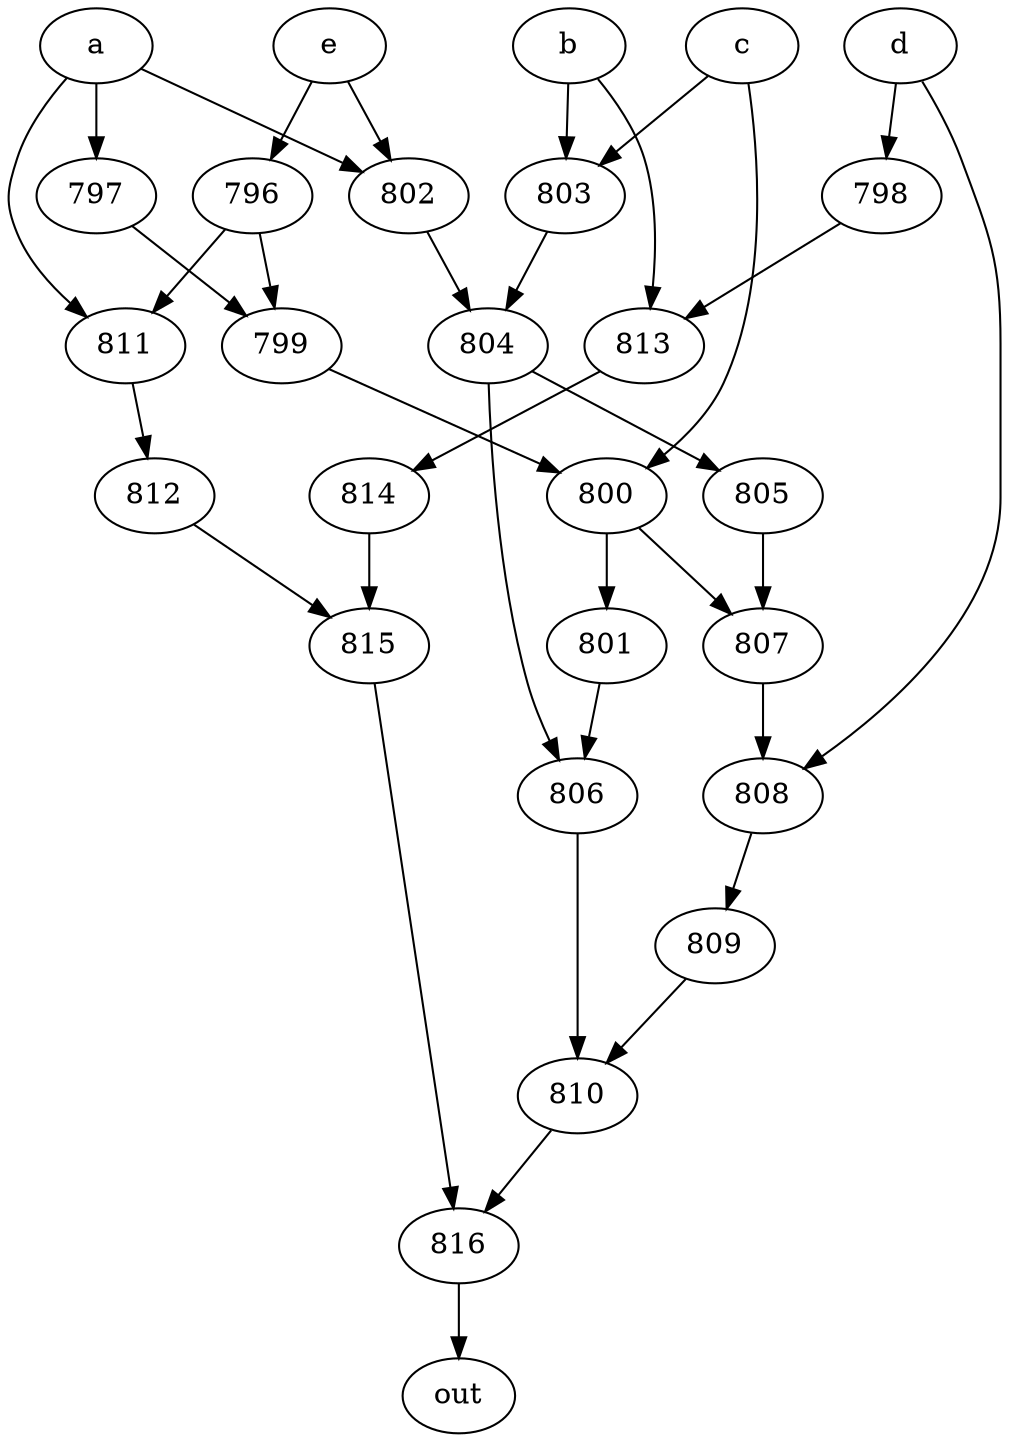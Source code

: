 strict digraph "" {
	816 -> out;
	a -> 797;
	a -> 802;
	a -> 811;
	797 -> 799;
	802 -> 804;
	811 -> 812;
	799 -> 800;
	804 -> 806;
	804 -> 805;
	812 -> 815;
	b -> 803;
	b -> 813;
	803 -> 804;
	813 -> 814;
	814 -> 815;
	c -> 803;
	c -> 800;
	800 -> 801;
	800 -> 807;
	801 -> 806;
	807 -> 808;
	d -> 798;
	d -> 808;
	798 -> 813;
	808 -> 809;
	809 -> 810;
	e -> 802;
	e -> 796;
	796 -> 811;
	796 -> 799;
	806 -> 810;
	810 -> 816;
	805 -> 807;
	815 -> 816;
}
